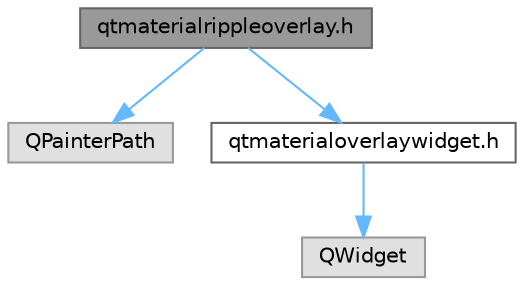 digraph "qtmaterialrippleoverlay.h"
{
 // LATEX_PDF_SIZE
  bgcolor="transparent";
  edge [fontname=Helvetica,fontsize=10,labelfontname=Helvetica,labelfontsize=10];
  node [fontname=Helvetica,fontsize=10,shape=box,height=0.2,width=0.4];
  Node1 [id="Node000001",label="qtmaterialrippleoverlay.h",height=0.2,width=0.4,color="gray40", fillcolor="grey60", style="filled", fontcolor="black",tooltip="定义 QtMaterialRippleOverlay 类，提供水波纹覆盖层功能"];
  Node1 -> Node2 [id="edge1_Node000001_Node000002",color="steelblue1",style="solid",tooltip=" "];
  Node2 [id="Node000002",label="QPainterPath",height=0.2,width=0.4,color="grey60", fillcolor="#E0E0E0", style="filled",tooltip=" "];
  Node1 -> Node3 [id="edge2_Node000001_Node000003",color="steelblue1",style="solid",tooltip=" "];
  Node3 [id="Node000003",label="qtmaterialoverlaywidget.h",height=0.2,width=0.4,color="grey40", fillcolor="white", style="filled",URL="$qtmaterialoverlaywidget_8h.html",tooltip="定义 QtMaterialOverlayWidget 类，提供覆盖层控件功能"];
  Node3 -> Node4 [id="edge3_Node000003_Node000004",color="steelblue1",style="solid",tooltip=" "];
  Node4 [id="Node000004",label="QWidget",height=0.2,width=0.4,color="grey60", fillcolor="#E0E0E0", style="filled",tooltip=" "];
}
